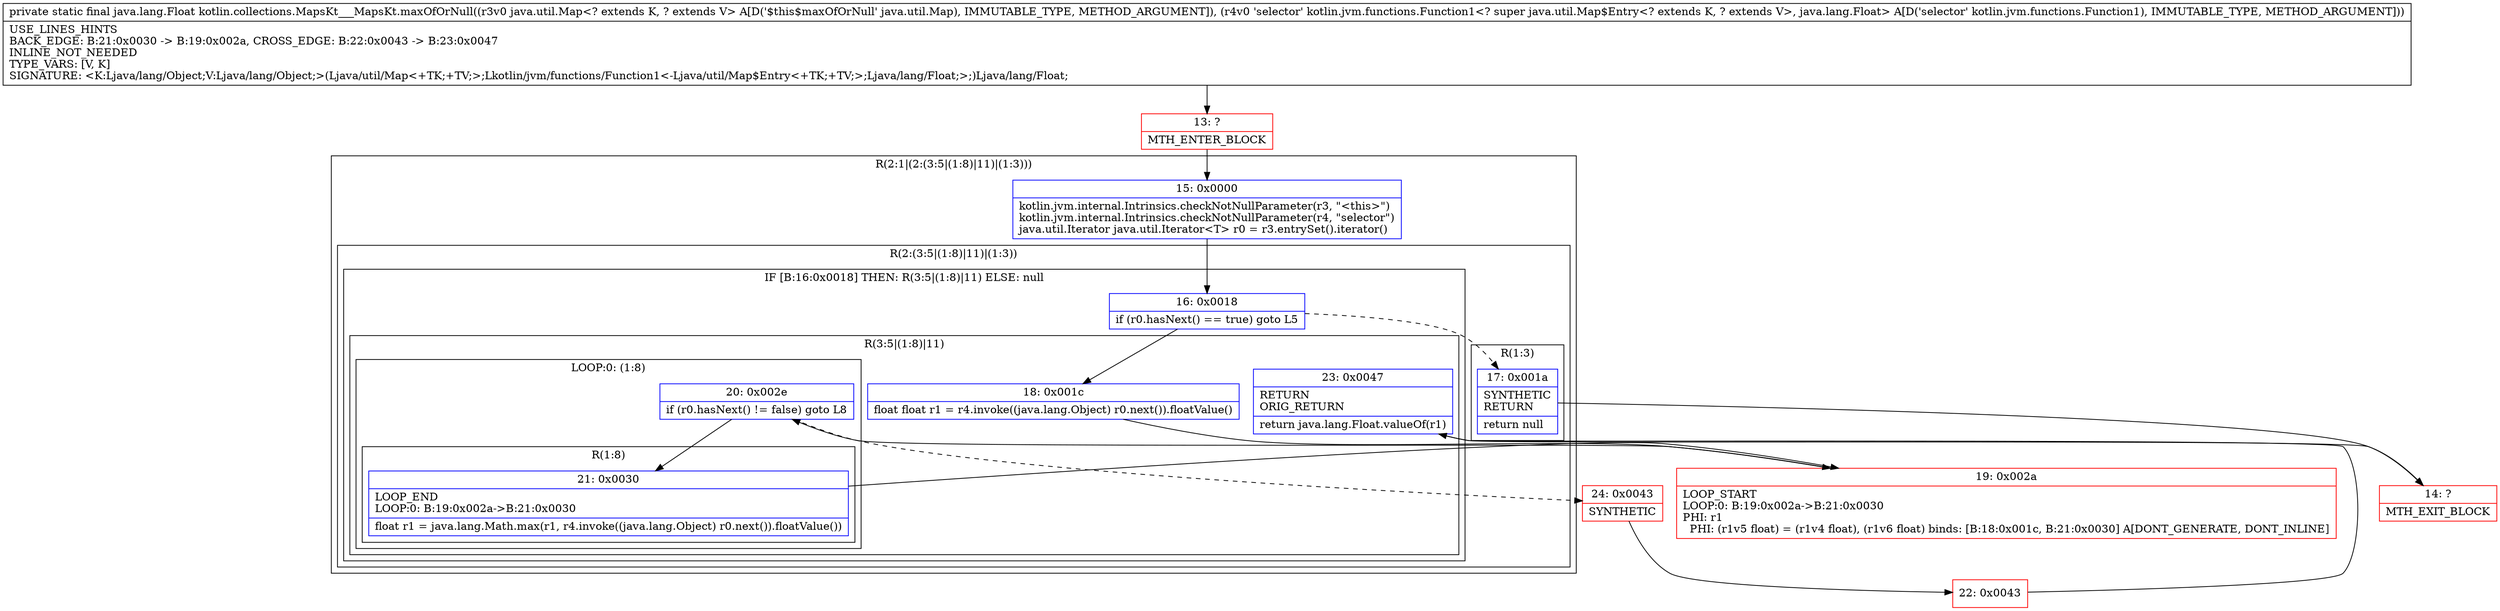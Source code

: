 digraph "CFG forkotlin.collections.MapsKt___MapsKt.maxOfOrNull(Ljava\/util\/Map;Lkotlin\/jvm\/functions\/Function1;)Ljava\/lang\/Float;" {
subgraph cluster_Region_377548127 {
label = "R(2:1|(2:(3:5|(1:8)|11)|(1:3)))";
node [shape=record,color=blue];
Node_15 [shape=record,label="{15\:\ 0x0000|kotlin.jvm.internal.Intrinsics.checkNotNullParameter(r3, \"\<this\>\")\lkotlin.jvm.internal.Intrinsics.checkNotNullParameter(r4, \"selector\")\ljava.util.Iterator java.util.Iterator\<T\> r0 = r3.entrySet().iterator()\l}"];
subgraph cluster_Region_1623969672 {
label = "R(2:(3:5|(1:8)|11)|(1:3))";
node [shape=record,color=blue];
subgraph cluster_IfRegion_712211925 {
label = "IF [B:16:0x0018] THEN: R(3:5|(1:8)|11) ELSE: null";
node [shape=record,color=blue];
Node_16 [shape=record,label="{16\:\ 0x0018|if (r0.hasNext() == true) goto L5\l}"];
subgraph cluster_Region_2085872257 {
label = "R(3:5|(1:8)|11)";
node [shape=record,color=blue];
Node_18 [shape=record,label="{18\:\ 0x001c|float float r1 = r4.invoke((java.lang.Object) r0.next()).floatValue()\l}"];
subgraph cluster_LoopRegion_401164560 {
label = "LOOP:0: (1:8)";
node [shape=record,color=blue];
Node_20 [shape=record,label="{20\:\ 0x002e|if (r0.hasNext() != false) goto L8\l}"];
subgraph cluster_Region_110273703 {
label = "R(1:8)";
node [shape=record,color=blue];
Node_21 [shape=record,label="{21\:\ 0x0030|LOOP_END\lLOOP:0: B:19:0x002a\-\>B:21:0x0030\l|float r1 = java.lang.Math.max(r1, r4.invoke((java.lang.Object) r0.next()).floatValue())\l}"];
}
}
Node_23 [shape=record,label="{23\:\ 0x0047|RETURN\lORIG_RETURN\l|return java.lang.Float.valueOf(r1)\l}"];
}
}
subgraph cluster_Region_22284663 {
label = "R(1:3)";
node [shape=record,color=blue];
Node_17 [shape=record,label="{17\:\ 0x001a|SYNTHETIC\lRETURN\l|return null\l}"];
}
}
}
Node_13 [shape=record,color=red,label="{13\:\ ?|MTH_ENTER_BLOCK\l}"];
Node_14 [shape=record,color=red,label="{14\:\ ?|MTH_EXIT_BLOCK\l}"];
Node_19 [shape=record,color=red,label="{19\:\ 0x002a|LOOP_START\lLOOP:0: B:19:0x002a\-\>B:21:0x0030\lPHI: r1 \l  PHI: (r1v5 float) = (r1v4 float), (r1v6 float) binds: [B:18:0x001c, B:21:0x0030] A[DONT_GENERATE, DONT_INLINE]\l}"];
Node_24 [shape=record,color=red,label="{24\:\ 0x0043|SYNTHETIC\l}"];
Node_22 [shape=record,color=red,label="{22\:\ 0x0043}"];
MethodNode[shape=record,label="{private static final java.lang.Float kotlin.collections.MapsKt___MapsKt.maxOfOrNull((r3v0 java.util.Map\<? extends K, ? extends V\> A[D('$this$maxOfOrNull' java.util.Map), IMMUTABLE_TYPE, METHOD_ARGUMENT]), (r4v0 'selector' kotlin.jvm.functions.Function1\<? super java.util.Map$Entry\<? extends K, ? extends V\>, java.lang.Float\> A[D('selector' kotlin.jvm.functions.Function1), IMMUTABLE_TYPE, METHOD_ARGUMENT]))  | USE_LINES_HINTS\lBACK_EDGE: B:21:0x0030 \-\> B:19:0x002a, CROSS_EDGE: B:22:0x0043 \-\> B:23:0x0047\lINLINE_NOT_NEEDED\lTYPE_VARS: [V, K]\lSIGNATURE: \<K:Ljava\/lang\/Object;V:Ljava\/lang\/Object;\>(Ljava\/util\/Map\<+TK;+TV;\>;Lkotlin\/jvm\/functions\/Function1\<\-Ljava\/util\/Map$Entry\<+TK;+TV;\>;Ljava\/lang\/Float;\>;)Ljava\/lang\/Float;\l}"];
MethodNode -> Node_13;Node_15 -> Node_16;
Node_16 -> Node_17[style=dashed];
Node_16 -> Node_18;
Node_18 -> Node_19;
Node_20 -> Node_21;
Node_20 -> Node_24[style=dashed];
Node_21 -> Node_19;
Node_23 -> Node_14;
Node_17 -> Node_14;
Node_13 -> Node_15;
Node_19 -> Node_20;
Node_24 -> Node_22;
Node_22 -> Node_23;
}

